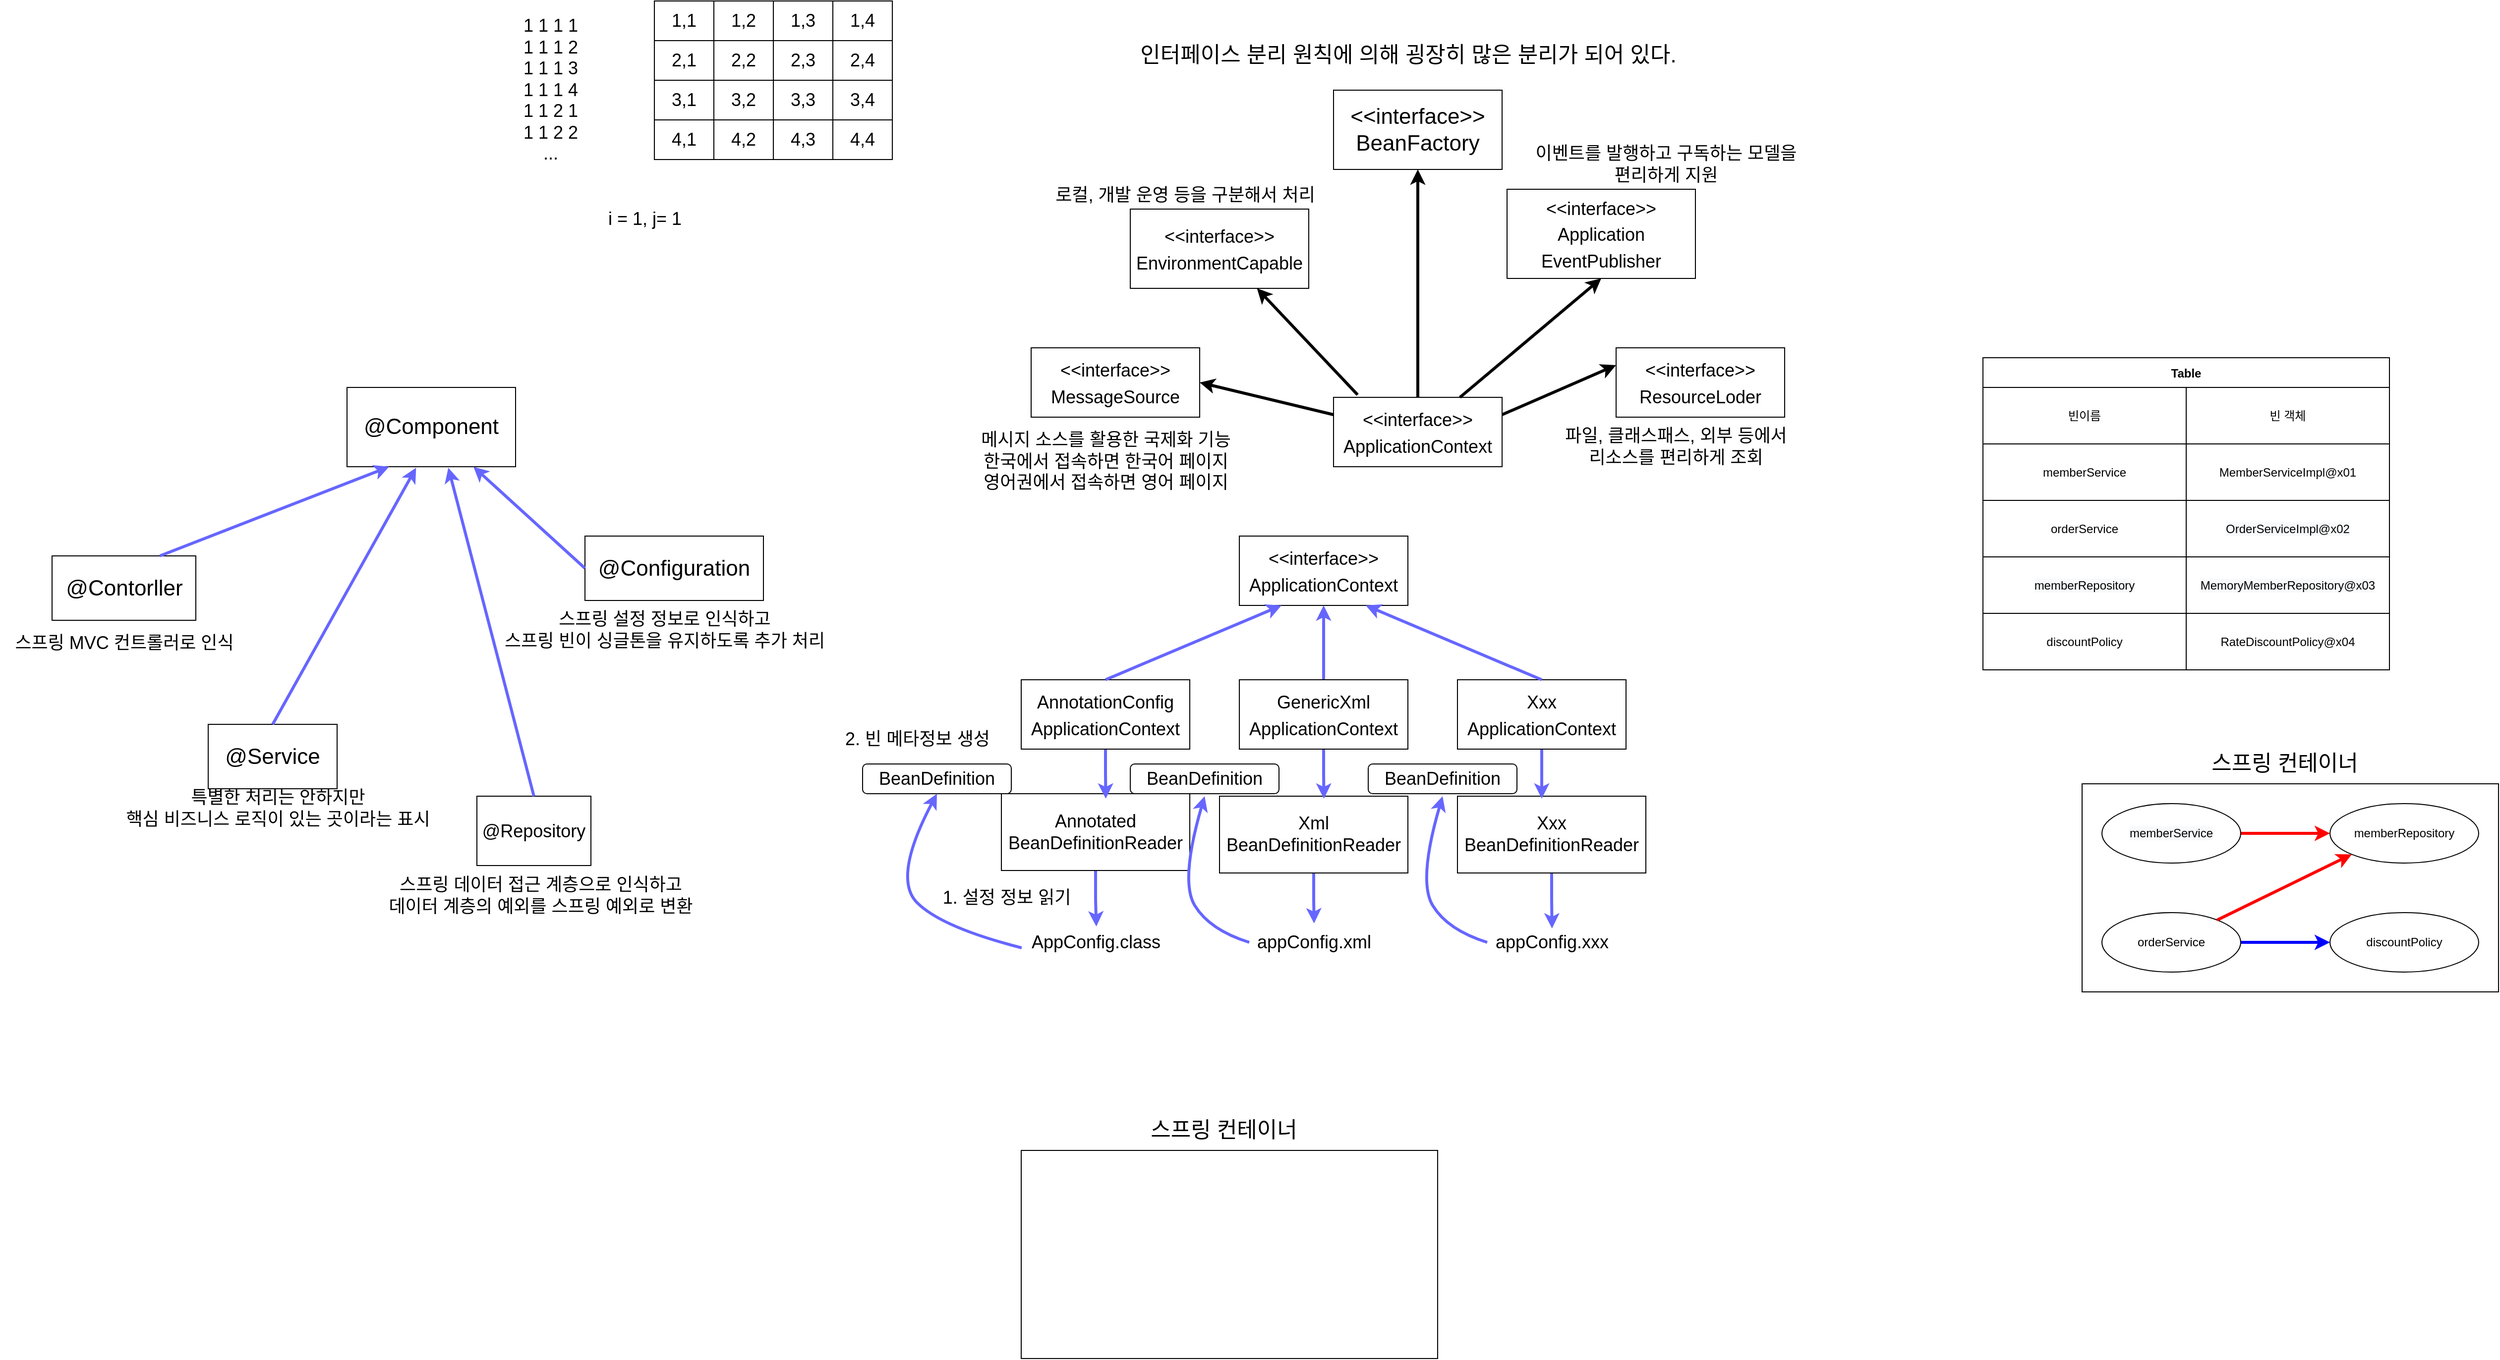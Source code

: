 <mxfile version="16.6.1" type="github">
  <diagram id="f7xumDj1h7R9mrGEbQ8z" name="Page-1">
    <mxGraphModel dx="3024" dy="397" grid="1" gridSize="10" guides="1" tooltips="1" connect="1" arrows="1" fold="1" page="1" pageScale="1" pageWidth="827" pageHeight="1169" math="0" shadow="0">
      <root>
        <mxCell id="0" />
        <mxCell id="1" parent="0" />
        <mxCell id="wY_cGd22NzN3HougYjzs-134" style="edgeStyle=orthogonalEdgeStyle;rounded=0;orthogonalLoop=1;jettySize=auto;html=1;entryX=0.503;entryY=-0.137;entryDx=0;entryDy=0;entryPerimeter=0;fontSize=18;strokeColor=#6666FF;strokeWidth=3;" edge="1" parent="1" source="wY_cGd22NzN3HougYjzs-131" target="wY_cGd22NzN3HougYjzs-123">
          <mxGeometry relative="1" as="geometry" />
        </mxCell>
        <mxCell id="wY_cGd22NzN3HougYjzs-131" value="Xml&lt;br&gt;BeanDefinitionReader" style="whiteSpace=wrap;html=1;fontSize=18;" vertex="1" parent="1">
          <mxGeometry x="-570" y="912.5" width="190" height="77.5" as="geometry" />
        </mxCell>
        <mxCell id="wY_cGd22NzN3HougYjzs-141" style="edgeStyle=orthogonalEdgeStyle;rounded=0;orthogonalLoop=1;jettySize=auto;html=1;entryX=0.503;entryY=0.034;entryDx=0;entryDy=0;entryPerimeter=0;fontSize=18;strokeColor=#6666FF;strokeWidth=3;" edge="1" parent="1" source="wY_cGd22NzN3HougYjzs-132" target="wY_cGd22NzN3HougYjzs-124">
          <mxGeometry relative="1" as="geometry" />
        </mxCell>
        <mxCell id="wY_cGd22NzN3HougYjzs-132" value="Xxx&lt;br&gt;BeanDefinitionReader" style="whiteSpace=wrap;html=1;fontSize=18;" vertex="1" parent="1">
          <mxGeometry x="-330" y="912.5" width="190" height="77.5" as="geometry" />
        </mxCell>
        <mxCell id="wY_cGd22NzN3HougYjzs-133" style="edgeStyle=orthogonalEdgeStyle;rounded=0;orthogonalLoop=1;jettySize=auto;html=1;exitX=0.5;exitY=1;exitDx=0;exitDy=0;entryX=0.505;entryY=-0.034;entryDx=0;entryDy=0;entryPerimeter=0;fontSize=18;strokeColor=#6666FF;strokeWidth=3;" edge="1" parent="1" source="wY_cGd22NzN3HougYjzs-130" target="wY_cGd22NzN3HougYjzs-122">
          <mxGeometry relative="1" as="geometry" />
        </mxCell>
        <mxCell id="wY_cGd22NzN3HougYjzs-130" value="Annotated&lt;br&gt;BeanDefinitionReader" style="whiteSpace=wrap;html=1;fontSize=18;" vertex="1" parent="1">
          <mxGeometry x="-790" y="910" width="190" height="77.5" as="geometry" />
        </mxCell>
        <mxCell id="wY_cGd22NzN3HougYjzs-2" value="Table" style="shape=table;startSize=30;container=1;collapsible=0;childLayout=tableLayout;fontStyle=1;align=center;flipH=1;flipV=0;" vertex="1" parent="1">
          <mxGeometry x="200" y="470" width="410" height="315" as="geometry" />
        </mxCell>
        <mxCell id="wY_cGd22NzN3HougYjzs-7" value="" style="shape=tableRow;horizontal=0;startSize=0;swimlaneHead=0;swimlaneBody=0;top=0;left=0;bottom=0;right=0;collapsible=0;dropTarget=0;fillColor=none;points=[[0,0.5],[1,0.5]];portConstraint=eastwest;" vertex="1" parent="wY_cGd22NzN3HougYjzs-2">
          <mxGeometry y="30" width="410" height="57" as="geometry" />
        </mxCell>
        <mxCell id="wY_cGd22NzN3HougYjzs-15" value="빈이름" style="shape=partialRectangle;html=1;whiteSpace=wrap;connectable=0;fillColor=none;top=0;left=0;bottom=0;right=0;overflow=hidden;" vertex="1" parent="wY_cGd22NzN3HougYjzs-7">
          <mxGeometry width="205" height="57" as="geometry">
            <mxRectangle width="205" height="57" as="alternateBounds" />
          </mxGeometry>
        </mxCell>
        <mxCell id="wY_cGd22NzN3HougYjzs-8" value="빈 객체" style="shape=partialRectangle;html=1;whiteSpace=wrap;connectable=0;fillColor=none;top=0;left=0;bottom=0;right=0;overflow=hidden;" vertex="1" parent="wY_cGd22NzN3HougYjzs-7">
          <mxGeometry x="205" width="205" height="57" as="geometry">
            <mxRectangle width="205" height="57" as="alternateBounds" />
          </mxGeometry>
        </mxCell>
        <mxCell id="wY_cGd22NzN3HougYjzs-32" style="shape=tableRow;horizontal=0;startSize=0;swimlaneHead=0;swimlaneBody=0;top=0;left=0;bottom=0;right=0;collapsible=0;dropTarget=0;fillColor=none;points=[[0,0.5],[1,0.5]];portConstraint=eastwest;" vertex="1" parent="wY_cGd22NzN3HougYjzs-2">
          <mxGeometry y="87" width="410" height="57" as="geometry" />
        </mxCell>
        <mxCell id="wY_cGd22NzN3HougYjzs-33" value="memberService" style="shape=partialRectangle;html=1;whiteSpace=wrap;connectable=0;fillColor=none;top=0;left=0;bottom=0;right=0;overflow=hidden;" vertex="1" parent="wY_cGd22NzN3HougYjzs-32">
          <mxGeometry width="205" height="57" as="geometry">
            <mxRectangle width="205" height="57" as="alternateBounds" />
          </mxGeometry>
        </mxCell>
        <mxCell id="wY_cGd22NzN3HougYjzs-34" value="MemberServiceImpl@x01" style="shape=partialRectangle;html=1;whiteSpace=wrap;connectable=0;fillColor=none;top=0;left=0;bottom=0;right=0;overflow=hidden;" vertex="1" parent="wY_cGd22NzN3HougYjzs-32">
          <mxGeometry x="205" width="205" height="57" as="geometry">
            <mxRectangle width="205" height="57" as="alternateBounds" />
          </mxGeometry>
        </mxCell>
        <mxCell id="wY_cGd22NzN3HougYjzs-35" style="shape=tableRow;horizontal=0;startSize=0;swimlaneHead=0;swimlaneBody=0;top=0;left=0;bottom=0;right=0;collapsible=0;dropTarget=0;fillColor=none;points=[[0,0.5],[1,0.5]];portConstraint=eastwest;" vertex="1" parent="wY_cGd22NzN3HougYjzs-2">
          <mxGeometry y="144" width="410" height="57" as="geometry" />
        </mxCell>
        <mxCell id="wY_cGd22NzN3HougYjzs-36" value="&lt;span&gt;orderService&lt;/span&gt;" style="shape=partialRectangle;html=1;whiteSpace=wrap;connectable=0;fillColor=none;top=0;left=0;bottom=0;right=0;overflow=hidden;" vertex="1" parent="wY_cGd22NzN3HougYjzs-35">
          <mxGeometry width="205" height="57" as="geometry">
            <mxRectangle width="205" height="57" as="alternateBounds" />
          </mxGeometry>
        </mxCell>
        <mxCell id="wY_cGd22NzN3HougYjzs-37" value="&lt;span style=&quot;color: rgb(0 , 0 , 0) ; font-family: &amp;#34;helvetica&amp;#34; ; font-size: 12px ; font-style: normal ; font-weight: 400 ; letter-spacing: normal ; text-align: center ; text-indent: 0px ; text-transform: none ; word-spacing: 0px ; background-color: rgb(248 , 249 , 250) ; display: inline ; float: none&quot;&gt;OrderServiceImpl@x02&lt;/span&gt;" style="shape=partialRectangle;html=1;whiteSpace=wrap;connectable=0;fillColor=none;top=0;left=0;bottom=0;right=0;overflow=hidden;" vertex="1" parent="wY_cGd22NzN3HougYjzs-35">
          <mxGeometry x="205" width="205" height="57" as="geometry">
            <mxRectangle width="205" height="57" as="alternateBounds" />
          </mxGeometry>
        </mxCell>
        <mxCell id="wY_cGd22NzN3HougYjzs-38" style="shape=tableRow;horizontal=0;startSize=0;swimlaneHead=0;swimlaneBody=0;top=0;left=0;bottom=0;right=0;collapsible=0;dropTarget=0;fillColor=none;points=[[0,0.5],[1,0.5]];portConstraint=eastwest;" vertex="1" parent="wY_cGd22NzN3HougYjzs-2">
          <mxGeometry y="201" width="410" height="57" as="geometry" />
        </mxCell>
        <mxCell id="wY_cGd22NzN3HougYjzs-39" value="&lt;span style=&quot;color: rgb(0 , 0 , 0) ; font-family: &amp;#34;helvetica&amp;#34; ; font-size: 12px ; font-style: normal ; font-weight: 400 ; letter-spacing: normal ; text-align: center ; text-indent: 0px ; text-transform: none ; word-spacing: 0px ; background-color: rgb(248 , 249 , 250) ; display: inline ; float: none&quot;&gt;memberRepository&lt;/span&gt;" style="shape=partialRectangle;html=1;whiteSpace=wrap;connectable=0;fillColor=none;top=0;left=0;bottom=0;right=0;overflow=hidden;" vertex="1" parent="wY_cGd22NzN3HougYjzs-38">
          <mxGeometry width="205" height="57" as="geometry">
            <mxRectangle width="205" height="57" as="alternateBounds" />
          </mxGeometry>
        </mxCell>
        <mxCell id="wY_cGd22NzN3HougYjzs-40" value="&lt;span style=&quot;color: rgb(0 , 0 , 0) ; font-family: &amp;#34;helvetica&amp;#34; ; font-size: 12px ; font-style: normal ; font-weight: 400 ; letter-spacing: normal ; text-align: center ; text-indent: 0px ; text-transform: none ; word-spacing: 0px ; background-color: rgb(248 , 249 , 250) ; display: inline ; float: none&quot;&gt;MemoryMemberRepository@x03&lt;/span&gt;" style="shape=partialRectangle;html=1;whiteSpace=wrap;connectable=0;fillColor=none;top=0;left=0;bottom=0;right=0;overflow=hidden;" vertex="1" parent="wY_cGd22NzN3HougYjzs-38">
          <mxGeometry x="205" width="205" height="57" as="geometry">
            <mxRectangle width="205" height="57" as="alternateBounds" />
          </mxGeometry>
        </mxCell>
        <mxCell id="wY_cGd22NzN3HougYjzs-46" style="shape=tableRow;horizontal=0;startSize=0;swimlaneHead=0;swimlaneBody=0;top=0;left=0;bottom=0;right=0;collapsible=0;dropTarget=0;fillColor=none;points=[[0,0.5],[1,0.5]];portConstraint=eastwest;" vertex="1" parent="wY_cGd22NzN3HougYjzs-2">
          <mxGeometry y="258" width="410" height="57" as="geometry" />
        </mxCell>
        <mxCell id="wY_cGd22NzN3HougYjzs-47" value="discountPolicy" style="shape=partialRectangle;html=1;whiteSpace=wrap;connectable=0;fillColor=none;top=0;left=0;bottom=0;right=0;overflow=hidden;" vertex="1" parent="wY_cGd22NzN3HougYjzs-46">
          <mxGeometry width="205" height="57" as="geometry">
            <mxRectangle width="205" height="57" as="alternateBounds" />
          </mxGeometry>
        </mxCell>
        <mxCell id="wY_cGd22NzN3HougYjzs-48" value="RateDiscountPolicy@x04" style="shape=partialRectangle;html=1;whiteSpace=wrap;connectable=0;fillColor=none;top=0;left=0;bottom=0;right=0;overflow=hidden;" vertex="1" parent="wY_cGd22NzN3HougYjzs-46">
          <mxGeometry x="205" width="205" height="57" as="geometry">
            <mxRectangle width="205" height="57" as="alternateBounds" />
          </mxGeometry>
        </mxCell>
        <mxCell id="wY_cGd22NzN3HougYjzs-53" value="" style="rounded=0;whiteSpace=wrap;html=1;" vertex="1" parent="1">
          <mxGeometry x="300" y="900" width="420" height="210" as="geometry" />
        </mxCell>
        <mxCell id="wY_cGd22NzN3HougYjzs-59" style="edgeStyle=orthogonalEdgeStyle;rounded=0;orthogonalLoop=1;jettySize=auto;html=1;entryX=0;entryY=0.5;entryDx=0;entryDy=0;strokeWidth=3;strokeColor=#FF0000;" edge="1" parent="1" source="wY_cGd22NzN3HougYjzs-54" target="wY_cGd22NzN3HougYjzs-55">
          <mxGeometry relative="1" as="geometry" />
        </mxCell>
        <mxCell id="wY_cGd22NzN3HougYjzs-54" value="&#xa;&#xa;&lt;span style=&quot;color: rgb(0, 0, 0); font-family: helvetica; font-size: 12px; font-style: normal; font-weight: 400; letter-spacing: normal; text-align: center; text-indent: 0px; text-transform: none; word-spacing: 0px; background-color: rgb(248, 249, 250); display: inline; float: none;&quot;&gt;memberService&lt;/span&gt;&#xa;&#xa;" style="ellipse;whiteSpace=wrap;html=1;" vertex="1" parent="1">
          <mxGeometry x="320" y="920" width="140" height="60" as="geometry" />
        </mxCell>
        <mxCell id="wY_cGd22NzN3HougYjzs-55" value="&lt;span style=&quot;font-family: &amp;#34;helvetica&amp;#34;&quot;&gt;memberRepository&lt;/span&gt;" style="ellipse;whiteSpace=wrap;html=1;" vertex="1" parent="1">
          <mxGeometry x="550" y="920" width="150" height="60" as="geometry" />
        </mxCell>
        <mxCell id="wY_cGd22NzN3HougYjzs-64" style="edgeStyle=orthogonalEdgeStyle;rounded=0;orthogonalLoop=1;jettySize=auto;html=1;entryX=0;entryY=0.5;entryDx=0;entryDy=0;strokeColor=#0000FF;strokeWidth=3;" edge="1" parent="1" source="wY_cGd22NzN3HougYjzs-56" target="wY_cGd22NzN3HougYjzs-57">
          <mxGeometry relative="1" as="geometry" />
        </mxCell>
        <mxCell id="wY_cGd22NzN3HougYjzs-56" value="orderService" style="ellipse;whiteSpace=wrap;html=1;" vertex="1" parent="1">
          <mxGeometry x="320" y="1030" width="140" height="60" as="geometry" />
        </mxCell>
        <mxCell id="wY_cGd22NzN3HougYjzs-57" value="discountPolicy" style="ellipse;whiteSpace=wrap;html=1;" vertex="1" parent="1">
          <mxGeometry x="550" y="1030" width="150" height="60" as="geometry" />
        </mxCell>
        <mxCell id="wY_cGd22NzN3HougYjzs-63" value="" style="endArrow=classic;html=1;rounded=0;strokeWidth=3;entryX=0;entryY=1;entryDx=0;entryDy=0;strokeColor=#FF0000;" edge="1" parent="1" source="wY_cGd22NzN3HougYjzs-56" target="wY_cGd22NzN3HougYjzs-55">
          <mxGeometry width="50" height="50" relative="1" as="geometry">
            <mxPoint x="460" y="1060" as="sourcePoint" />
            <mxPoint x="470" y="930" as="targetPoint" />
          </mxGeometry>
        </mxCell>
        <mxCell id="wY_cGd22NzN3HougYjzs-65" value="&lt;font style=&quot;font-size: 22px&quot;&gt;스프링 컨테이너&lt;/font&gt;" style="text;html=1;align=center;verticalAlign=middle;resizable=0;points=[];autosize=1;strokeColor=none;fillColor=none;" vertex="1" parent="1">
          <mxGeometry x="414" y="870" width="180" height="20" as="geometry" />
        </mxCell>
        <mxCell id="wY_cGd22NzN3HougYjzs-66" value="&amp;lt;&amp;lt;interface&amp;gt;&amp;gt;&lt;br&gt;BeanFactory" style="whiteSpace=wrap;html=1;fontSize=22;" vertex="1" parent="1">
          <mxGeometry x="-455" y="200" width="170" height="80" as="geometry" />
        </mxCell>
        <mxCell id="wY_cGd22NzN3HougYjzs-77" style="edgeStyle=orthogonalEdgeStyle;rounded=0;orthogonalLoop=1;jettySize=auto;html=1;entryX=0.5;entryY=1;entryDx=0;entryDy=0;fontSize=22;strokeColor=#000000;strokeWidth=3;" edge="1" parent="1" source="wY_cGd22NzN3HougYjzs-67" target="wY_cGd22NzN3HougYjzs-66">
          <mxGeometry relative="1" as="geometry" />
        </mxCell>
        <mxCell id="wY_cGd22NzN3HougYjzs-67" value="&lt;font style=&quot;font-size: 18px&quot;&gt;&amp;lt;&amp;lt;interface&amp;gt;&amp;gt;&lt;br&gt;ApplicationContext&lt;br&gt;&lt;/font&gt;" style="whiteSpace=wrap;html=1;fontSize=22;" vertex="1" parent="1">
          <mxGeometry x="-455" y="510" width="170" height="70" as="geometry" />
        </mxCell>
        <mxCell id="wY_cGd22NzN3HougYjzs-88" value="&lt;font style=&quot;font-size: 18px&quot;&gt;&amp;lt;&amp;lt;interface&amp;gt;&amp;gt;&lt;br&gt;EnvironmentCapable&lt;br&gt;&lt;/font&gt;" style="whiteSpace=wrap;html=1;fontSize=22;" vertex="1" parent="1">
          <mxGeometry x="-660" y="320" width="180" height="80" as="geometry" />
        </mxCell>
        <mxCell id="wY_cGd22NzN3HougYjzs-89" value="&lt;font style=&quot;font-size: 18px&quot;&gt;&amp;lt;&amp;lt;interface&amp;gt;&amp;gt;&lt;br&gt;MessageSource&lt;br&gt;&lt;/font&gt;" style="whiteSpace=wrap;html=1;fontSize=22;" vertex="1" parent="1">
          <mxGeometry x="-760" y="460" width="170" height="70" as="geometry" />
        </mxCell>
        <mxCell id="wY_cGd22NzN3HougYjzs-90" value="&lt;font style=&quot;font-size: 18px&quot;&gt;&amp;lt;&amp;lt;interface&amp;gt;&amp;gt;&lt;br&gt;Application&lt;br&gt;EventPublisher&lt;br&gt;&lt;/font&gt;" style="whiteSpace=wrap;html=1;fontSize=22;" vertex="1" parent="1">
          <mxGeometry x="-280" y="300" width="190" height="90" as="geometry" />
        </mxCell>
        <mxCell id="wY_cGd22NzN3HougYjzs-91" value="&lt;font style=&quot;font-size: 18px&quot;&gt;&amp;lt;&amp;lt;interface&amp;gt;&amp;gt;&lt;br&gt;ResourceLoder&lt;br&gt;&lt;/font&gt;" style="whiteSpace=wrap;html=1;fontSize=22;" vertex="1" parent="1">
          <mxGeometry x="-170" y="460" width="170" height="70" as="geometry" />
        </mxCell>
        <mxCell id="wY_cGd22NzN3HougYjzs-93" value="" style="endArrow=classic;html=1;rounded=0;fontSize=17;strokeColor=#000000;strokeWidth=3;exitX=0;exitY=0.25;exitDx=0;exitDy=0;entryX=1;entryY=0.5;entryDx=0;entryDy=0;" edge="1" parent="1" source="wY_cGd22NzN3HougYjzs-67" target="wY_cGd22NzN3HougYjzs-89">
          <mxGeometry width="50" height="50" relative="1" as="geometry">
            <mxPoint x="-410" y="420" as="sourcePoint" />
            <mxPoint x="-360" y="370" as="targetPoint" />
          </mxGeometry>
        </mxCell>
        <mxCell id="wY_cGd22NzN3HougYjzs-96" value="" style="endArrow=classic;html=1;rounded=0;fontSize=17;strokeColor=#000000;strokeWidth=3;exitX=0.143;exitY=-0.037;exitDx=0;exitDy=0;exitPerimeter=0;" edge="1" parent="1" source="wY_cGd22NzN3HougYjzs-67" target="wY_cGd22NzN3HougYjzs-88">
          <mxGeometry width="50" height="50" relative="1" as="geometry">
            <mxPoint x="-410" y="420" as="sourcePoint" />
            <mxPoint x="-360" y="370" as="targetPoint" />
          </mxGeometry>
        </mxCell>
        <mxCell id="wY_cGd22NzN3HougYjzs-97" value="" style="endArrow=classic;html=1;rounded=0;fontSize=17;strokeColor=#000000;strokeWidth=3;exitX=1;exitY=0.25;exitDx=0;exitDy=0;entryX=0;entryY=0.25;entryDx=0;entryDy=0;" edge="1" parent="1" source="wY_cGd22NzN3HougYjzs-67" target="wY_cGd22NzN3HougYjzs-91">
          <mxGeometry width="50" height="50" relative="1" as="geometry">
            <mxPoint x="-410" y="420" as="sourcePoint" />
            <mxPoint x="-360" y="370" as="targetPoint" />
          </mxGeometry>
        </mxCell>
        <mxCell id="wY_cGd22NzN3HougYjzs-98" value="" style="endArrow=classic;html=1;rounded=0;fontSize=17;strokeColor=#000000;strokeWidth=3;exitX=0.75;exitY=0;exitDx=0;exitDy=0;entryX=0.5;entryY=1;entryDx=0;entryDy=0;" edge="1" parent="1" source="wY_cGd22NzN3HougYjzs-67" target="wY_cGd22NzN3HougYjzs-90">
          <mxGeometry width="50" height="50" relative="1" as="geometry">
            <mxPoint x="-410" y="420" as="sourcePoint" />
            <mxPoint x="-360" y="370" as="targetPoint" />
          </mxGeometry>
        </mxCell>
        <mxCell id="wY_cGd22NzN3HougYjzs-99" value="&lt;font style=&quot;font-size: 22px&quot;&gt;인터페이스 분리 원칙에 의해 굉장히 많은 분리가 되어 있다.&lt;/font&gt;" style="text;html=1;align=center;verticalAlign=middle;resizable=0;points=[];autosize=1;strokeColor=none;fillColor=none;fontSize=17;" vertex="1" parent="1">
          <mxGeometry x="-680" y="150" width="600" height="30" as="geometry" />
        </mxCell>
        <mxCell id="wY_cGd22NzN3HougYjzs-100" value="&lt;font style=&quot;font-size: 18px&quot;&gt;로컬, 개발 운영 등을 구분해서 처리&lt;/font&gt;" style="text;html=1;align=center;verticalAlign=middle;resizable=0;points=[];autosize=1;strokeColor=none;fillColor=none;fontSize=22;" vertex="1" parent="1">
          <mxGeometry x="-755" y="290" width="300" height="30" as="geometry" />
        </mxCell>
        <mxCell id="wY_cGd22NzN3HougYjzs-101" value="메시지 소스를 활용한 국제화 기능&lt;br&gt;한국에서 접속하면 한국어 페이지&lt;br&gt;영어권에서 접속하면 영어 페이지" style="text;html=1;align=center;verticalAlign=middle;resizable=0;points=[];autosize=1;strokeColor=none;fillColor=none;fontSize=18;" vertex="1" parent="1">
          <mxGeometry x="-830" y="540" width="290" height="70" as="geometry" />
        </mxCell>
        <mxCell id="wY_cGd22NzN3HougYjzs-102" value="이벤트를 발행하고 구독하는 모델을 &lt;br&gt;편리하게 지원" style="text;html=1;align=center;verticalAlign=middle;resizable=0;points=[];autosize=1;strokeColor=none;fillColor=none;fontSize=18;" vertex="1" parent="1">
          <mxGeometry x="-270" y="250" width="300" height="50" as="geometry" />
        </mxCell>
        <mxCell id="wY_cGd22NzN3HougYjzs-103" value="파일, 클래스패스, 외부 등에서&lt;br&gt;리소스를 편리하게 조회" style="text;html=1;align=center;verticalAlign=middle;resizable=0;points=[];autosize=1;strokeColor=none;fillColor=none;fontSize=18;" vertex="1" parent="1">
          <mxGeometry x="-240" y="535" width="260" height="50" as="geometry" />
        </mxCell>
        <mxCell id="wY_cGd22NzN3HougYjzs-107" value="&lt;font style=&quot;font-size: 18px&quot;&gt;&amp;lt;&amp;lt;interface&amp;gt;&amp;gt;&lt;br&gt;ApplicationContext&lt;br&gt;&lt;/font&gt;" style="whiteSpace=wrap;html=1;fontSize=22;" vertex="1" parent="1">
          <mxGeometry x="-550" y="650" width="170" height="70" as="geometry" />
        </mxCell>
        <mxCell id="wY_cGd22NzN3HougYjzs-119" style="edgeStyle=orthogonalEdgeStyle;rounded=0;orthogonalLoop=1;jettySize=auto;html=1;exitX=0.5;exitY=1;exitDx=0;exitDy=0;fontSize=18;strokeColor=#6666FF;strokeWidth=3;" edge="1" parent="1" source="wY_cGd22NzN3HougYjzs-108">
          <mxGeometry relative="1" as="geometry">
            <mxPoint x="-684.706" y="915" as="targetPoint" />
          </mxGeometry>
        </mxCell>
        <mxCell id="wY_cGd22NzN3HougYjzs-108" value="&lt;font style=&quot;font-size: 18px&quot;&gt;AnnotationConfig&lt;br&gt;ApplicationContext&lt;br&gt;&lt;/font&gt;" style="whiteSpace=wrap;html=1;fontSize=22;" vertex="1" parent="1">
          <mxGeometry x="-770" y="795" width="170" height="70" as="geometry" />
        </mxCell>
        <mxCell id="wY_cGd22NzN3HougYjzs-114" style="edgeStyle=orthogonalEdgeStyle;rounded=0;orthogonalLoop=1;jettySize=auto;html=1;exitX=0.5;exitY=0;exitDx=0;exitDy=0;entryX=0.5;entryY=1;entryDx=0;entryDy=0;fontSize=18;strokeColor=#6666FF;strokeWidth=3;" edge="1" parent="1" source="wY_cGd22NzN3HougYjzs-109" target="wY_cGd22NzN3HougYjzs-107">
          <mxGeometry relative="1" as="geometry" />
        </mxCell>
        <mxCell id="wY_cGd22NzN3HougYjzs-120" style="edgeStyle=orthogonalEdgeStyle;rounded=0;orthogonalLoop=1;jettySize=auto;html=1;exitX=0.5;exitY=1;exitDx=0;exitDy=0;fontSize=18;strokeColor=#6666FF;strokeWidth=3;" edge="1" parent="1" source="wY_cGd22NzN3HougYjzs-109">
          <mxGeometry relative="1" as="geometry">
            <mxPoint x="-464.706" y="915" as="targetPoint" />
          </mxGeometry>
        </mxCell>
        <mxCell id="wY_cGd22NzN3HougYjzs-109" value="&lt;font style=&quot;font-size: 18px&quot;&gt;GenericXml&lt;br&gt;ApplicationContext&lt;br&gt;&lt;/font&gt;" style="whiteSpace=wrap;html=1;fontSize=22;" vertex="1" parent="1">
          <mxGeometry x="-550" y="795" width="170" height="70" as="geometry" />
        </mxCell>
        <mxCell id="wY_cGd22NzN3HougYjzs-121" style="edgeStyle=orthogonalEdgeStyle;rounded=0;orthogonalLoop=1;jettySize=auto;html=1;fontSize=18;strokeColor=#6666FF;strokeWidth=3;" edge="1" parent="1" source="wY_cGd22NzN3HougYjzs-110">
          <mxGeometry relative="1" as="geometry">
            <mxPoint x="-245" y="915" as="targetPoint" />
          </mxGeometry>
        </mxCell>
        <mxCell id="wY_cGd22NzN3HougYjzs-110" value="&lt;font style=&quot;font-size: 18px&quot;&gt;Xxx&lt;br&gt;ApplicationContext&lt;br&gt;&lt;/font&gt;" style="whiteSpace=wrap;html=1;fontSize=22;" vertex="1" parent="1">
          <mxGeometry x="-330" y="795" width="170" height="70" as="geometry" />
        </mxCell>
        <mxCell id="wY_cGd22NzN3HougYjzs-117" value="" style="endArrow=classic;html=1;rounded=0;fontSize=18;strokeColor=#6666FF;strokeWidth=3;exitX=0.5;exitY=0;exitDx=0;exitDy=0;entryX=0.25;entryY=1;entryDx=0;entryDy=0;" edge="1" parent="1" source="wY_cGd22NzN3HougYjzs-108" target="wY_cGd22NzN3HougYjzs-107">
          <mxGeometry width="50" height="50" relative="1" as="geometry">
            <mxPoint x="-450" y="765" as="sourcePoint" />
            <mxPoint x="-470" y="725" as="targetPoint" />
          </mxGeometry>
        </mxCell>
        <mxCell id="wY_cGd22NzN3HougYjzs-118" value="" style="endArrow=classic;html=1;rounded=0;fontSize=18;strokeColor=#6666FF;strokeWidth=3;exitX=0.5;exitY=0;exitDx=0;exitDy=0;entryX=0.75;entryY=1;entryDx=0;entryDy=0;" edge="1" parent="1" source="wY_cGd22NzN3HougYjzs-110" target="wY_cGd22NzN3HougYjzs-107">
          <mxGeometry width="50" height="50" relative="1" as="geometry">
            <mxPoint x="-450" y="765" as="sourcePoint" />
            <mxPoint x="-400" y="715" as="targetPoint" />
          </mxGeometry>
        </mxCell>
        <mxCell id="wY_cGd22NzN3HougYjzs-122" value="AppConfig.class" style="text;html=1;align=center;verticalAlign=middle;resizable=0;points=[];autosize=1;strokeColor=none;fillColor=none;fontSize=18;" vertex="1" parent="1">
          <mxGeometry x="-770" y="1045" width="150" height="30" as="geometry" />
        </mxCell>
        <mxCell id="wY_cGd22NzN3HougYjzs-123" value="appConfig.xml" style="text;html=1;align=center;verticalAlign=middle;resizable=0;points=[];autosize=1;strokeColor=none;fillColor=none;fontSize=18;" vertex="1" parent="1">
          <mxGeometry x="-540" y="1045" width="130" height="30" as="geometry" />
        </mxCell>
        <mxCell id="wY_cGd22NzN3HougYjzs-124" value="appConfig.xxx" style="text;html=1;align=center;verticalAlign=middle;resizable=0;points=[];autosize=1;strokeColor=none;fillColor=none;fontSize=18;" vertex="1" parent="1">
          <mxGeometry x="-300" y="1045" width="130" height="30" as="geometry" />
        </mxCell>
        <mxCell id="wY_cGd22NzN3HougYjzs-137" value="BeanDefinition" style="rounded=1;whiteSpace=wrap;html=1;fontSize=18;" vertex="1" parent="1">
          <mxGeometry x="-930" y="880" width="150" height="30" as="geometry" />
        </mxCell>
        <mxCell id="wY_cGd22NzN3HougYjzs-138" value="BeanDefinition" style="rounded=1;whiteSpace=wrap;html=1;fontSize=18;" vertex="1" parent="1">
          <mxGeometry x="-660" y="880" width="150" height="30" as="geometry" />
        </mxCell>
        <mxCell id="wY_cGd22NzN3HougYjzs-139" value="BeanDefinition" style="rounded=1;whiteSpace=wrap;html=1;fontSize=18;" vertex="1" parent="1">
          <mxGeometry x="-420" y="880" width="150" height="30" as="geometry" />
        </mxCell>
        <mxCell id="wY_cGd22NzN3HougYjzs-142" value="" style="curved=1;endArrow=classic;html=1;rounded=0;fontSize=18;strokeColor=#6666FF;strokeWidth=3;exitX=0.003;exitY=0.684;exitDx=0;exitDy=0;exitPerimeter=0;entryX=0.5;entryY=1;entryDx=0;entryDy=0;" edge="1" parent="1" source="wY_cGd22NzN3HougYjzs-122" target="wY_cGd22NzN3HougYjzs-137">
          <mxGeometry width="50" height="50" relative="1" as="geometry">
            <mxPoint x="-900" y="1045" as="sourcePoint" />
            <mxPoint x="-850" y="995" as="targetPoint" />
            <Array as="points">
              <mxPoint x="-850" y="1045" />
              <mxPoint x="-900" y="995" />
            </Array>
          </mxGeometry>
        </mxCell>
        <mxCell id="wY_cGd22NzN3HougYjzs-143" value="" style="curved=1;endArrow=classic;html=1;rounded=0;fontSize=18;strokeColor=#6666FF;strokeWidth=3;entryX=0.5;entryY=1;entryDx=0;entryDy=0;" edge="1" parent="1">
          <mxGeometry width="50" height="50" relative="1" as="geometry">
            <mxPoint x="-540" y="1060" as="sourcePoint" />
            <mxPoint x="-585" y="912.5" as="targetPoint" />
            <Array as="points">
              <mxPoint x="-580" y="1047.5" />
              <mxPoint x="-610" y="998" />
            </Array>
          </mxGeometry>
        </mxCell>
        <mxCell id="wY_cGd22NzN3HougYjzs-144" value="" style="curved=1;endArrow=classic;html=1;rounded=0;fontSize=18;strokeColor=#6666FF;strokeWidth=3;entryX=0.5;entryY=1;entryDx=0;entryDy=0;" edge="1" parent="1">
          <mxGeometry width="50" height="50" relative="1" as="geometry">
            <mxPoint x="-300" y="1060" as="sourcePoint" />
            <mxPoint x="-345" y="912.5" as="targetPoint" />
            <Array as="points">
              <mxPoint x="-340" y="1047.5" />
              <mxPoint x="-370" y="998" />
            </Array>
          </mxGeometry>
        </mxCell>
        <mxCell id="wY_cGd22NzN3HougYjzs-145" value="1. 설정 정보 읽기" style="text;html=1;align=center;verticalAlign=middle;resizable=0;points=[];autosize=1;strokeColor=none;fillColor=none;fontSize=18;" vertex="1" parent="1">
          <mxGeometry x="-860" y="1000" width="150" height="30" as="geometry" />
        </mxCell>
        <mxCell id="wY_cGd22NzN3HougYjzs-146" value="2. 빈 메타정보 생성" style="text;html=1;align=center;verticalAlign=middle;resizable=0;points=[];autosize=1;strokeColor=none;fillColor=none;fontSize=18;" vertex="1" parent="1">
          <mxGeometry x="-960" y="840" width="170" height="30" as="geometry" />
        </mxCell>
        <mxCell id="wY_cGd22NzN3HougYjzs-147" value="" style="shape=table;html=1;whiteSpace=wrap;startSize=0;container=1;collapsible=0;childLayout=tableLayout;fontSize=18;" vertex="1" parent="1">
          <mxGeometry x="-1140" y="110" width="240" height="160" as="geometry" />
        </mxCell>
        <mxCell id="wY_cGd22NzN3HougYjzs-152" value="" style="shape=tableRow;horizontal=0;startSize=0;swimlaneHead=0;swimlaneBody=0;top=0;left=0;bottom=0;right=0;collapsible=0;dropTarget=0;fillColor=none;points=[[0,0.5],[1,0.5]];portConstraint=eastwest;fontSize=18;" vertex="1" parent="wY_cGd22NzN3HougYjzs-147">
          <mxGeometry width="240" height="40" as="geometry" />
        </mxCell>
        <mxCell id="wY_cGd22NzN3HougYjzs-153" value="1,1" style="shape=partialRectangle;html=1;whiteSpace=wrap;connectable=0;fillColor=none;top=0;left=0;bottom=0;right=0;overflow=hidden;fontSize=18;" vertex="1" parent="wY_cGd22NzN3HougYjzs-152">
          <mxGeometry width="60" height="40" as="geometry">
            <mxRectangle width="60" height="40" as="alternateBounds" />
          </mxGeometry>
        </mxCell>
        <mxCell id="wY_cGd22NzN3HougYjzs-154" value="1,2" style="shape=partialRectangle;html=1;whiteSpace=wrap;connectable=0;fillColor=none;top=0;left=0;bottom=0;right=0;overflow=hidden;fontSize=18;" vertex="1" parent="wY_cGd22NzN3HougYjzs-152">
          <mxGeometry x="60" width="60" height="40" as="geometry">
            <mxRectangle width="60" height="40" as="alternateBounds" />
          </mxGeometry>
        </mxCell>
        <mxCell id="wY_cGd22NzN3HougYjzs-155" value="1,3" style="shape=partialRectangle;html=1;whiteSpace=wrap;connectable=0;fillColor=none;top=0;left=0;bottom=0;right=0;overflow=hidden;fontSize=18;" vertex="1" parent="wY_cGd22NzN3HougYjzs-152">
          <mxGeometry x="120" width="60" height="40" as="geometry">
            <mxRectangle width="60" height="40" as="alternateBounds" />
          </mxGeometry>
        </mxCell>
        <mxCell id="wY_cGd22NzN3HougYjzs-176" value="1,4" style="shape=partialRectangle;html=1;whiteSpace=wrap;connectable=0;fillColor=none;top=0;left=0;bottom=0;right=0;overflow=hidden;fontSize=18;" vertex="1" parent="wY_cGd22NzN3HougYjzs-152">
          <mxGeometry x="180" width="60" height="40" as="geometry">
            <mxRectangle width="60" height="40" as="alternateBounds" />
          </mxGeometry>
        </mxCell>
        <mxCell id="wY_cGd22NzN3HougYjzs-156" value="" style="shape=tableRow;horizontal=0;startSize=0;swimlaneHead=0;swimlaneBody=0;top=0;left=0;bottom=0;right=0;collapsible=0;dropTarget=0;fillColor=none;points=[[0,0.5],[1,0.5]];portConstraint=eastwest;fontSize=18;" vertex="1" parent="wY_cGd22NzN3HougYjzs-147">
          <mxGeometry y="40" width="240" height="40" as="geometry" />
        </mxCell>
        <mxCell id="wY_cGd22NzN3HougYjzs-157" value="2,1" style="shape=partialRectangle;html=1;whiteSpace=wrap;connectable=0;fillColor=none;top=0;left=0;bottom=0;right=0;overflow=hidden;fontSize=18;" vertex="1" parent="wY_cGd22NzN3HougYjzs-156">
          <mxGeometry width="60" height="40" as="geometry">
            <mxRectangle width="60" height="40" as="alternateBounds" />
          </mxGeometry>
        </mxCell>
        <mxCell id="wY_cGd22NzN3HougYjzs-158" value="2,2" style="shape=partialRectangle;html=1;whiteSpace=wrap;connectable=0;fillColor=none;top=0;left=0;bottom=0;right=0;overflow=hidden;fontSize=18;" vertex="1" parent="wY_cGd22NzN3HougYjzs-156">
          <mxGeometry x="60" width="60" height="40" as="geometry">
            <mxRectangle width="60" height="40" as="alternateBounds" />
          </mxGeometry>
        </mxCell>
        <mxCell id="wY_cGd22NzN3HougYjzs-159" value="2,3" style="shape=partialRectangle;html=1;whiteSpace=wrap;connectable=0;fillColor=none;top=0;left=0;bottom=0;right=0;overflow=hidden;pointerEvents=1;fontSize=18;" vertex="1" parent="wY_cGd22NzN3HougYjzs-156">
          <mxGeometry x="120" width="60" height="40" as="geometry">
            <mxRectangle width="60" height="40" as="alternateBounds" />
          </mxGeometry>
        </mxCell>
        <mxCell id="wY_cGd22NzN3HougYjzs-177" value="2,4" style="shape=partialRectangle;html=1;whiteSpace=wrap;connectable=0;fillColor=none;top=0;left=0;bottom=0;right=0;overflow=hidden;pointerEvents=1;fontSize=18;" vertex="1" parent="wY_cGd22NzN3HougYjzs-156">
          <mxGeometry x="180" width="60" height="40" as="geometry">
            <mxRectangle width="60" height="40" as="alternateBounds" />
          </mxGeometry>
        </mxCell>
        <mxCell id="wY_cGd22NzN3HougYjzs-163" style="shape=tableRow;horizontal=0;startSize=0;swimlaneHead=0;swimlaneBody=0;top=0;left=0;bottom=0;right=0;collapsible=0;dropTarget=0;fillColor=none;points=[[0,0.5],[1,0.5]];portConstraint=eastwest;fontSize=18;" vertex="1" parent="wY_cGd22NzN3HougYjzs-147">
          <mxGeometry y="80" width="240" height="40" as="geometry" />
        </mxCell>
        <mxCell id="wY_cGd22NzN3HougYjzs-164" value="3,1" style="shape=partialRectangle;html=1;whiteSpace=wrap;connectable=0;fillColor=none;top=0;left=0;bottom=0;right=0;overflow=hidden;fontSize=18;" vertex="1" parent="wY_cGd22NzN3HougYjzs-163">
          <mxGeometry width="60" height="40" as="geometry">
            <mxRectangle width="60" height="40" as="alternateBounds" />
          </mxGeometry>
        </mxCell>
        <mxCell id="wY_cGd22NzN3HougYjzs-165" value="3,2" style="shape=partialRectangle;html=1;whiteSpace=wrap;connectable=0;fillColor=none;top=0;left=0;bottom=0;right=0;overflow=hidden;fontSize=18;" vertex="1" parent="wY_cGd22NzN3HougYjzs-163">
          <mxGeometry x="60" width="60" height="40" as="geometry">
            <mxRectangle width="60" height="40" as="alternateBounds" />
          </mxGeometry>
        </mxCell>
        <mxCell id="wY_cGd22NzN3HougYjzs-166" value="3,3" style="shape=partialRectangle;html=1;whiteSpace=wrap;connectable=0;fillColor=none;top=0;left=0;bottom=0;right=0;overflow=hidden;pointerEvents=1;fontSize=18;" vertex="1" parent="wY_cGd22NzN3HougYjzs-163">
          <mxGeometry x="120" width="60" height="40" as="geometry">
            <mxRectangle width="60" height="40" as="alternateBounds" />
          </mxGeometry>
        </mxCell>
        <mxCell id="wY_cGd22NzN3HougYjzs-178" value="3,4" style="shape=partialRectangle;html=1;whiteSpace=wrap;connectable=0;fillColor=none;top=0;left=0;bottom=0;right=0;overflow=hidden;pointerEvents=1;fontSize=18;" vertex="1" parent="wY_cGd22NzN3HougYjzs-163">
          <mxGeometry x="180" width="60" height="40" as="geometry">
            <mxRectangle width="60" height="40" as="alternateBounds" />
          </mxGeometry>
        </mxCell>
        <mxCell id="wY_cGd22NzN3HougYjzs-168" style="shape=tableRow;horizontal=0;startSize=0;swimlaneHead=0;swimlaneBody=0;top=0;left=0;bottom=0;right=0;collapsible=0;dropTarget=0;fillColor=none;points=[[0,0.5],[1,0.5]];portConstraint=eastwest;fontSize=18;" vertex="1" parent="wY_cGd22NzN3HougYjzs-147">
          <mxGeometry y="120" width="240" height="40" as="geometry" />
        </mxCell>
        <mxCell id="wY_cGd22NzN3HougYjzs-169" value="4,1" style="shape=partialRectangle;html=1;whiteSpace=wrap;connectable=0;fillColor=none;top=0;left=0;bottom=0;right=0;overflow=hidden;fontSize=18;" vertex="1" parent="wY_cGd22NzN3HougYjzs-168">
          <mxGeometry width="60" height="40" as="geometry">
            <mxRectangle width="60" height="40" as="alternateBounds" />
          </mxGeometry>
        </mxCell>
        <mxCell id="wY_cGd22NzN3HougYjzs-170" value="4,2" style="shape=partialRectangle;html=1;whiteSpace=wrap;connectable=0;fillColor=none;top=0;left=0;bottom=0;right=0;overflow=hidden;fontSize=18;" vertex="1" parent="wY_cGd22NzN3HougYjzs-168">
          <mxGeometry x="60" width="60" height="40" as="geometry">
            <mxRectangle width="60" height="40" as="alternateBounds" />
          </mxGeometry>
        </mxCell>
        <mxCell id="wY_cGd22NzN3HougYjzs-171" value="4,3" style="shape=partialRectangle;html=1;whiteSpace=wrap;connectable=0;fillColor=none;top=0;left=0;bottom=0;right=0;overflow=hidden;pointerEvents=1;fontSize=18;" vertex="1" parent="wY_cGd22NzN3HougYjzs-168">
          <mxGeometry x="120" width="60" height="40" as="geometry">
            <mxRectangle width="60" height="40" as="alternateBounds" />
          </mxGeometry>
        </mxCell>
        <mxCell id="wY_cGd22NzN3HougYjzs-179" value="4,4" style="shape=partialRectangle;html=1;whiteSpace=wrap;connectable=0;fillColor=none;top=0;left=0;bottom=0;right=0;overflow=hidden;pointerEvents=1;fontSize=18;" vertex="1" parent="wY_cGd22NzN3HougYjzs-168">
          <mxGeometry x="180" width="60" height="40" as="geometry">
            <mxRectangle width="60" height="40" as="alternateBounds" />
          </mxGeometry>
        </mxCell>
        <mxCell id="wY_cGd22NzN3HougYjzs-180" value="1 1 1 1&lt;br&gt;1 1 1 2&lt;br&gt;1 1 1 3&lt;br&gt;1 1 1 4&lt;br&gt;1 1 2 1&lt;br&gt;1 1 2 2&lt;br&gt;..." style="text;html=1;align=center;verticalAlign=middle;resizable=0;points=[];autosize=1;strokeColor=none;fillColor=none;fontSize=18;" vertex="1" parent="1">
          <mxGeometry x="-1280" y="120" width="70" height="160" as="geometry" />
        </mxCell>
        <mxCell id="wY_cGd22NzN3HougYjzs-181" value="i = 1, j= 1" style="text;html=1;align=center;verticalAlign=middle;resizable=0;points=[];autosize=1;strokeColor=none;fillColor=none;fontSize=18;" vertex="1" parent="1">
          <mxGeometry x="-1195" y="315" width="90" height="30" as="geometry" />
        </mxCell>
        <mxCell id="wY_cGd22NzN3HougYjzs-182" value="@Component" style="whiteSpace=wrap;html=1;fontSize=22;" vertex="1" parent="1">
          <mxGeometry x="-1450" y="500" width="170" height="80" as="geometry" />
        </mxCell>
        <mxCell id="wY_cGd22NzN3HougYjzs-184" value="@Contorller" style="whiteSpace=wrap;html=1;fontSize=22;" vertex="1" parent="1">
          <mxGeometry x="-1747.5" y="670" width="145" height="65" as="geometry" />
        </mxCell>
        <mxCell id="wY_cGd22NzN3HougYjzs-185" value="스프링 MVC 컨트롤러로 인식" style="text;html=1;align=center;verticalAlign=middle;resizable=0;points=[];autosize=1;strokeColor=none;fillColor=none;fontSize=18;" vertex="1" parent="1">
          <mxGeometry x="-1800" y="742.5" width="250" height="30" as="geometry" />
        </mxCell>
        <mxCell id="wY_cGd22NzN3HougYjzs-190" value="@Service" style="whiteSpace=wrap;html=1;fontSize=22;" vertex="1" parent="1">
          <mxGeometry x="-1590" y="840" width="130" height="65" as="geometry" />
        </mxCell>
        <mxCell id="wY_cGd22NzN3HougYjzs-191" value="@Repository" style="whiteSpace=wrap;html=1;fontSize=18;" vertex="1" parent="1">
          <mxGeometry x="-1319" y="912.5" width="115" height="70" as="geometry" />
        </mxCell>
        <mxCell id="wY_cGd22NzN3HougYjzs-192" value="특별한 처리는 안하지만&lt;br&gt;핵심 비즈니스 로직이 있는 곳이라는 표시" style="text;html=1;align=center;verticalAlign=middle;resizable=0;points=[];autosize=1;strokeColor=none;fillColor=none;fontSize=18;" vertex="1" parent="1">
          <mxGeometry x="-1695" y="900" width="350" height="50" as="geometry" />
        </mxCell>
        <mxCell id="wY_cGd22NzN3HougYjzs-196" value="스프링 데이터 접근 계층으로 인식하고&lt;br&gt;데이터 계층의 예외를 스프링 예외로 변환" style="text;html=1;align=center;verticalAlign=middle;resizable=0;points=[];autosize=1;strokeColor=none;fillColor=none;fontSize=18;" vertex="1" parent="1">
          <mxGeometry x="-1430" y="987.5" width="350" height="50" as="geometry" />
        </mxCell>
        <mxCell id="wY_cGd22NzN3HougYjzs-197" value="@Configuration" style="whiteSpace=wrap;html=1;fontSize=22;" vertex="1" parent="1">
          <mxGeometry x="-1210" y="650" width="180" height="65" as="geometry" />
        </mxCell>
        <mxCell id="wY_cGd22NzN3HougYjzs-198" value="스프링 설정 정보로 인식하고&lt;br&gt;스프링 빈이 싱글톤을 유지하도록 추가 처리" style="text;html=1;align=center;verticalAlign=middle;resizable=0;points=[];autosize=1;strokeColor=none;fillColor=none;fontSize=18;" vertex="1" parent="1">
          <mxGeometry x="-1310" y="720" width="360" height="50" as="geometry" />
        </mxCell>
        <mxCell id="wY_cGd22NzN3HougYjzs-201" value="" style="endArrow=classic;html=1;rounded=0;fontSize=18;strokeColor=#6666FF;strokeWidth=3;exitX=0.75;exitY=0;exitDx=0;exitDy=0;entryX=0.25;entryY=1;entryDx=0;entryDy=0;" edge="1" parent="1" source="wY_cGd22NzN3HougYjzs-184" target="wY_cGd22NzN3HougYjzs-182">
          <mxGeometry width="50" height="50" relative="1" as="geometry">
            <mxPoint x="-1460" y="690" as="sourcePoint" />
            <mxPoint x="-1410" y="640" as="targetPoint" />
          </mxGeometry>
        </mxCell>
        <mxCell id="wY_cGd22NzN3HougYjzs-202" value="" style="endArrow=classic;html=1;rounded=0;fontSize=18;strokeColor=#6666FF;strokeWidth=3;exitX=0;exitY=0.5;exitDx=0;exitDy=0;entryX=0.75;entryY=1;entryDx=0;entryDy=0;" edge="1" parent="1" source="wY_cGd22NzN3HougYjzs-197" target="wY_cGd22NzN3HougYjzs-182">
          <mxGeometry width="50" height="50" relative="1" as="geometry">
            <mxPoint x="-1460" y="690" as="sourcePoint" />
            <mxPoint x="-1410" y="640" as="targetPoint" />
          </mxGeometry>
        </mxCell>
        <mxCell id="wY_cGd22NzN3HougYjzs-203" value="" style="endArrow=classic;html=1;rounded=0;fontSize=18;strokeColor=#6666FF;strokeWidth=3;exitX=0.5;exitY=0;exitDx=0;exitDy=0;entryX=0.601;entryY=1.012;entryDx=0;entryDy=0;entryPerimeter=0;" edge="1" parent="1" source="wY_cGd22NzN3HougYjzs-191" target="wY_cGd22NzN3HougYjzs-182">
          <mxGeometry width="50" height="50" relative="1" as="geometry">
            <mxPoint x="-1460" y="690" as="sourcePoint" />
            <mxPoint x="-1410" y="640" as="targetPoint" />
          </mxGeometry>
        </mxCell>
        <mxCell id="wY_cGd22NzN3HougYjzs-204" value="" style="endArrow=classic;html=1;rounded=0;fontSize=18;strokeColor=#6666FF;strokeWidth=3;exitX=0.5;exitY=0;exitDx=0;exitDy=0;entryX=0.41;entryY=1.012;entryDx=0;entryDy=0;entryPerimeter=0;" edge="1" parent="1" source="wY_cGd22NzN3HougYjzs-190" target="wY_cGd22NzN3HougYjzs-182">
          <mxGeometry width="50" height="50" relative="1" as="geometry">
            <mxPoint x="-1460" y="690" as="sourcePoint" />
            <mxPoint x="-1410" y="640" as="targetPoint" />
          </mxGeometry>
        </mxCell>
        <mxCell id="wY_cGd22NzN3HougYjzs-205" value="" style="rounded=0;whiteSpace=wrap;html=1;" vertex="1" parent="1">
          <mxGeometry x="-770" y="1270" width="420" height="210" as="geometry" />
        </mxCell>
        <mxCell id="wY_cGd22NzN3HougYjzs-206" value="&lt;font style=&quot;font-size: 22px&quot;&gt;스프링 컨테이너&lt;/font&gt;" style="text;html=1;align=center;verticalAlign=middle;resizable=0;points=[];autosize=1;strokeColor=none;fillColor=none;" vertex="1" parent="1">
          <mxGeometry x="-656" y="1240" width="180" height="20" as="geometry" />
        </mxCell>
      </root>
    </mxGraphModel>
  </diagram>
</mxfile>

